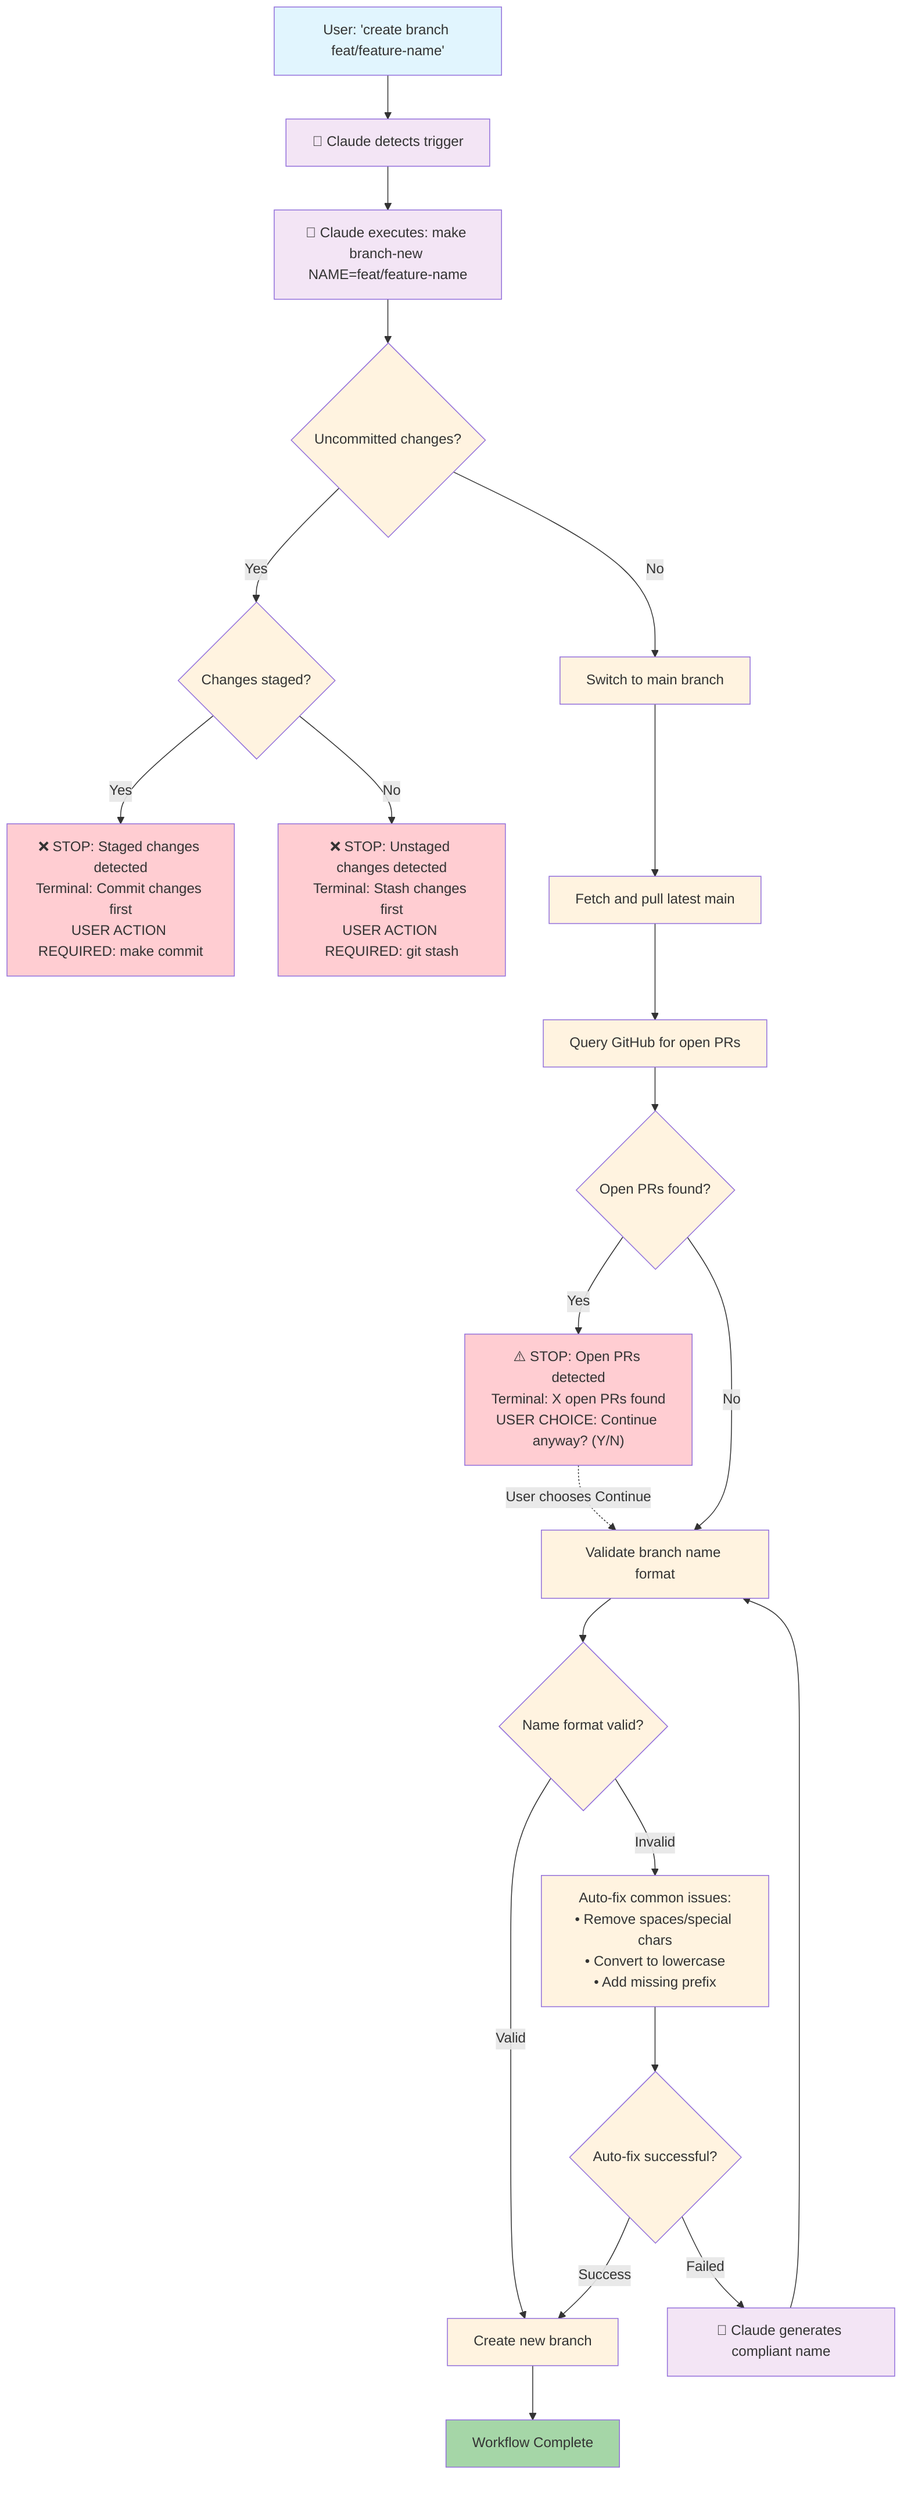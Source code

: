 flowchart TD
    %% Entry Point
    UserTrigger["User: 'create branch feat/feature-name'"]
    ClaudeDetects["🤖 Claude detects trigger"]
    ClaudeExec["🤖 Claude executes: make branch-new NAME=feat/feature-name"]

    %% State Validation
    CheckUncommitted{Uncommitted changes?}
    CheckStaged{Changes staged?}

    %% STOP CONDITIONS (Terminal Messages Only)
    CommitFirstStop["❌ STOP: Staged changes detected<br/>Terminal: Commit changes first<br/>USER ACTION REQUIRED: make commit"]
    StashFirstStop["❌ STOP: Unstaged changes detected<br/>Terminal: Stash changes first<br/>USER ACTION REQUIRED: git stash"]

    %% Main Branch Sync
    SwitchToMain["Switch to main branch"]
    UpdateMain["Fetch and pull latest main"]

    %% Validation Phase
    QueryGitHub["Query GitHub for open PRs"]
    CheckOpenPRs{Open PRs found?}
    OpenPRStop["⚠️ STOP: Open PRs detected<br/>Terminal: X open PRs found<br/>USER CHOICE: Continue anyway? (Y/N)"]

    ValidateName["Validate branch name format"]
    NameValid{Name format valid?}
    AutoFixName["Auto-fix common issues:<br/>• Remove spaces/special chars<br/>• Convert to lowercase<br/>• Add missing prefix"]
    CheckAutoFixed{Auto-fix successful?}
    ClaudeFixesName["🤖 Claude generates compliant name"]

    %% Branch Creation
    CreateBranch["Create new branch"]
    WorkflowComplete["Workflow Complete"]

    %% Flow Connections
    UserTrigger --> ClaudeDetects
    ClaudeDetects --> ClaudeExec
    ClaudeExec --> CheckUncommitted

    %% State Validation Flow
    CheckUncommitted -->|Yes| CheckStaged
    CheckUncommitted -->|No| SwitchToMain
    CheckStaged -->|Yes| CommitFirstStop
    CheckStaged -->|No| StashFirstStop

    %% Main Branch Sync Flow
    SwitchToMain --> UpdateMain
    UpdateMain --> QueryGitHub

    %% Validation Flow
    QueryGitHub --> CheckOpenPRs
    CheckOpenPRs -->|Yes| OpenPRStop
    CheckOpenPRs -->|No| ValidateName
    OpenPRStop -.->|"User chooses Continue"| ValidateName

    %% Name Validation Flow
    ValidateName --> NameValid
    NameValid -->|Valid| CreateBranch
    NameValid -->|Invalid| AutoFixName
    AutoFixName --> CheckAutoFixed
    CheckAutoFixed -->|Success| CreateBranch
    CheckAutoFixed -->|Failed| ClaudeFixesName
    ClaudeFixesName --> ValidateName

    %% Success Flow
    CreateBranch --> WorkflowComplete

    %% Styling - Consistent with Other Workflows
    UserTrigger@{ shape: rect}
    UserTrigger:::userLayer
    ClaudeDetects:::agentLayer
    ClaudeExec:::agentLayer
    CheckUncommitted:::automationStep
    CheckStaged:::automationStep
    CommitFirstStop:::stopNode
    StashFirstStop:::stopNode
    SwitchToMain:::automationStep
    UpdateMain:::automationStep
    QueryGitHub:::automationStep
    CheckOpenPRs:::automationStep
    OpenPRStop:::stopNode
    ValidateName:::automationStep
    NameValid:::automationStep
    AutoFixName:::automationStep
    CheckAutoFixed:::automationStep
    ClaudeFixesName:::agentLayer
    CreateBranch:::automationStep
    WorkflowComplete:::successNode

    classDef userLayer fill:#e1f5fe
    classDef agentLayer fill:#f3e5f5
    classDef automationStep fill:#fff3e0
    classDef stopNode fill:#ffcdd2
    classDef successNode fill:#a5d6a7
